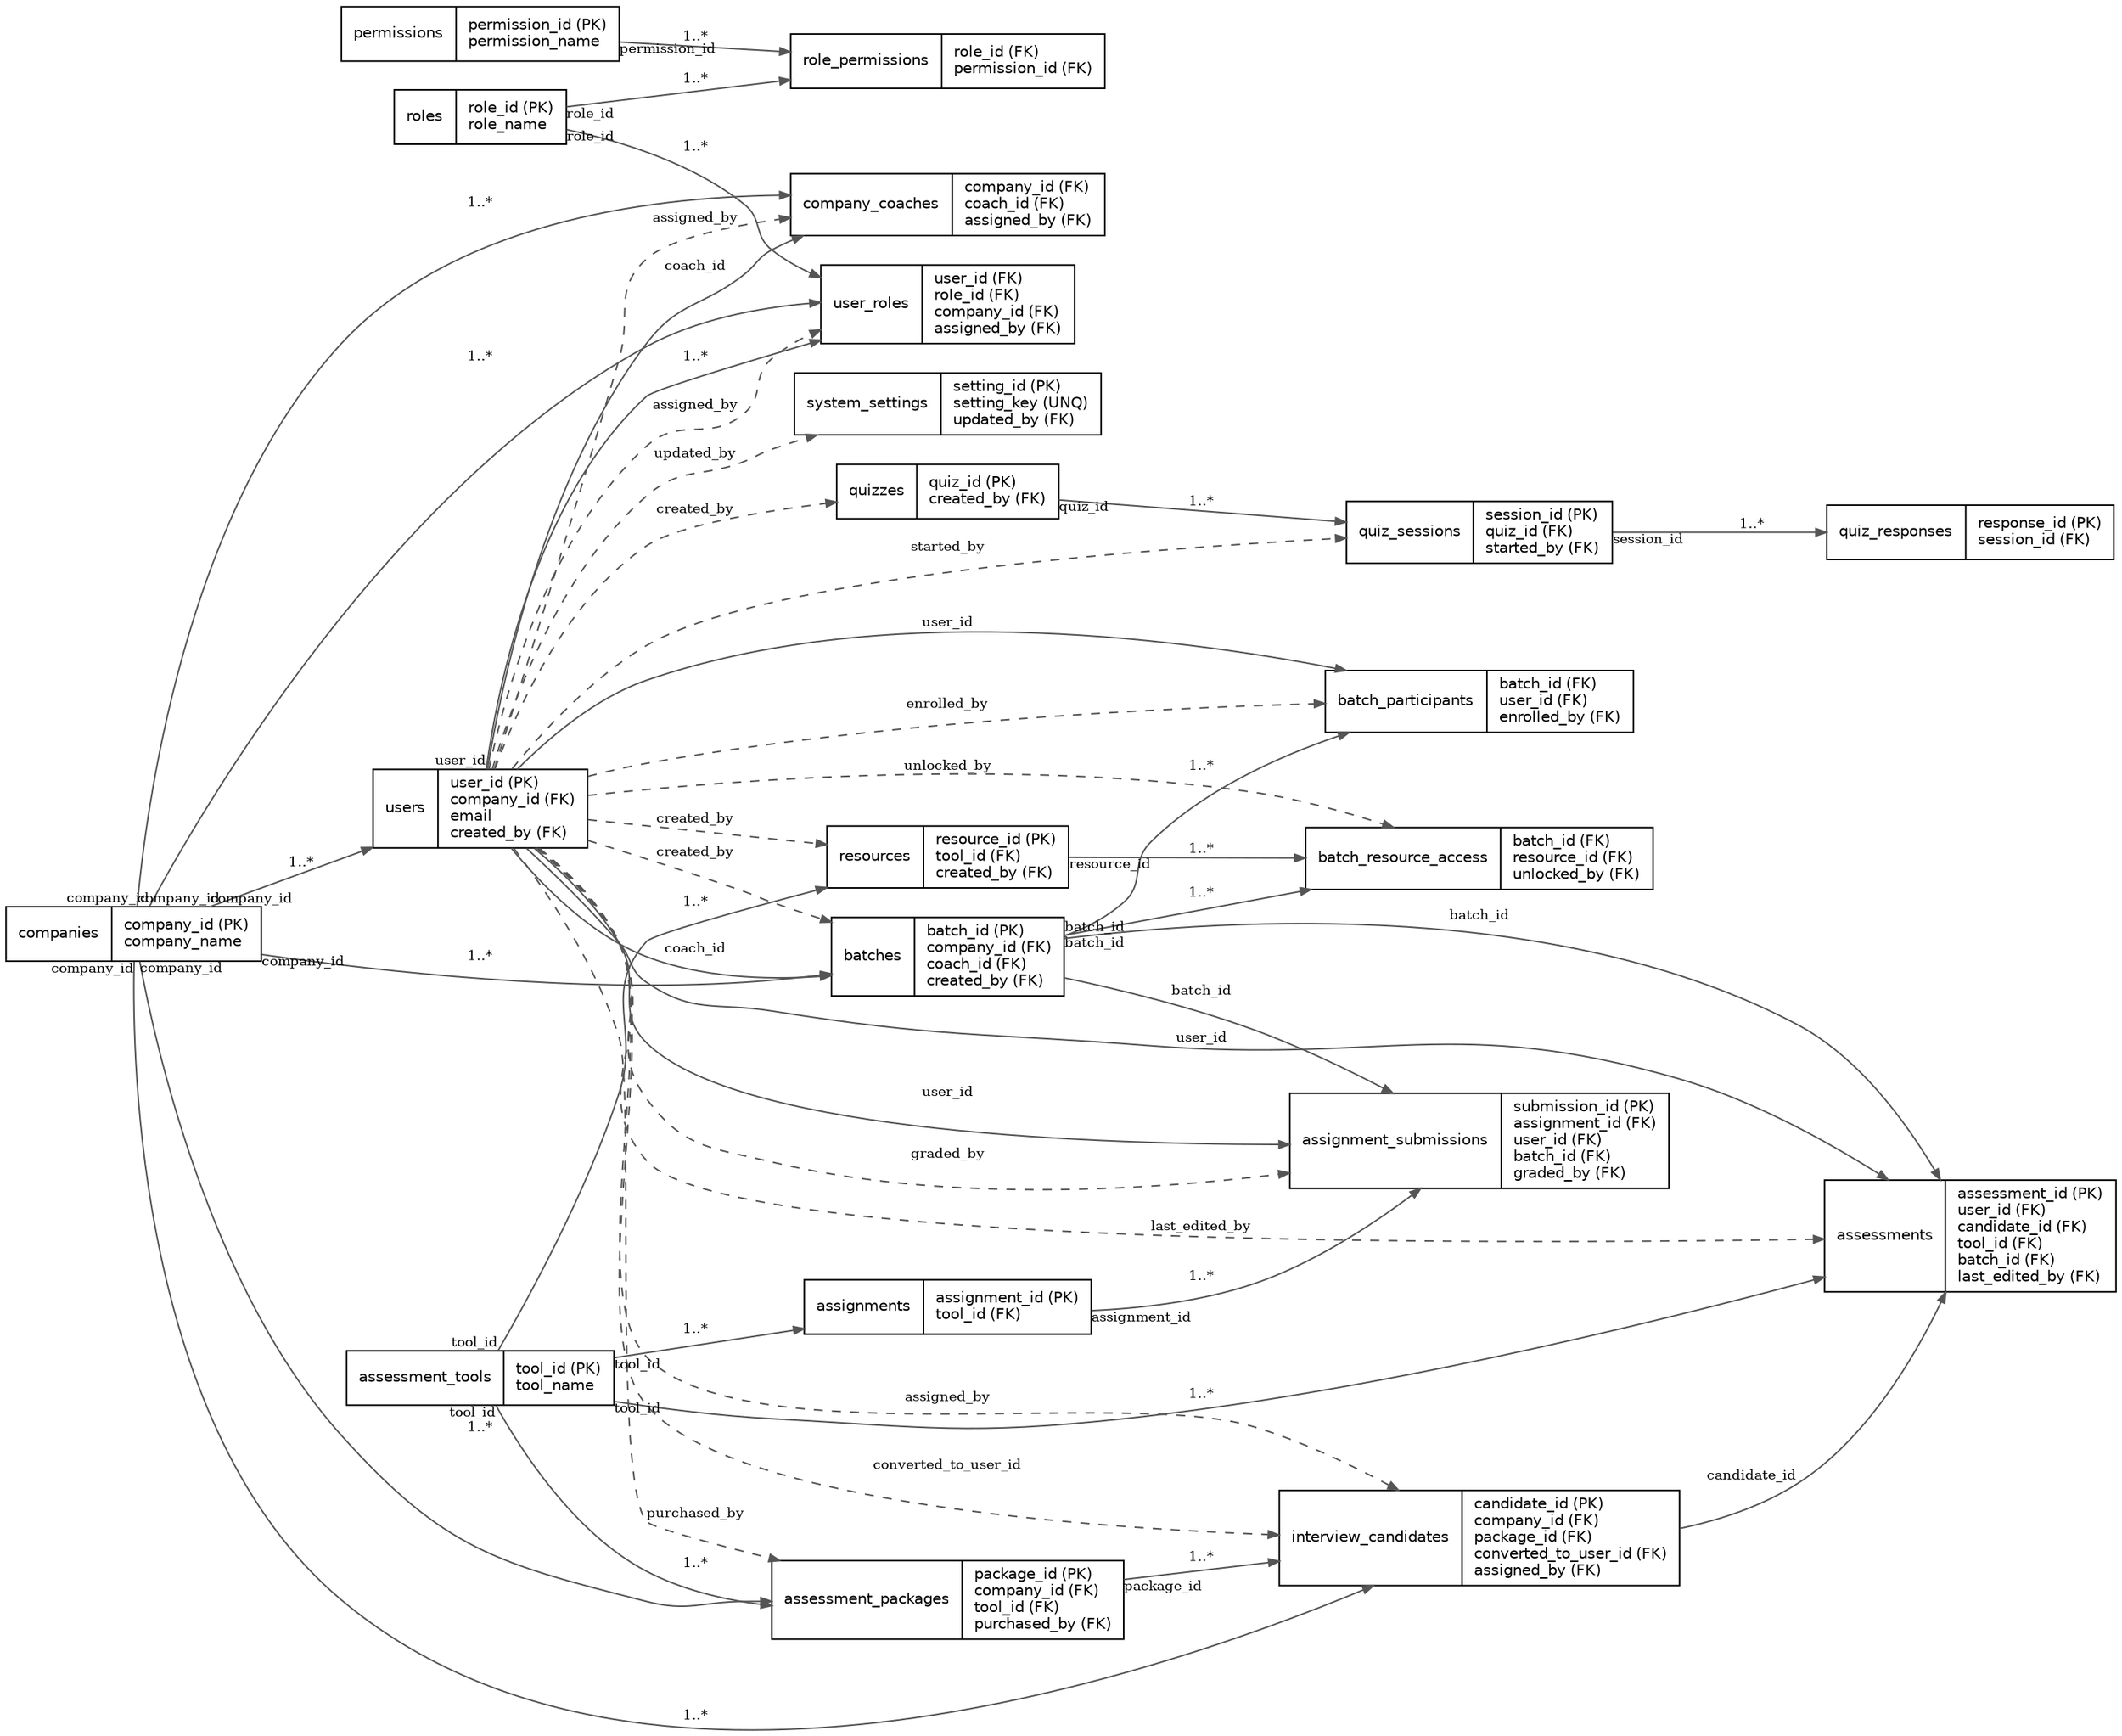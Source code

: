 digraph ERD {
  graph [rankdir=LR, splines=true, overlap=false];
  node [shape=record, fontname="Helvetica", fontsize=10];
  edge [color="#555555", arrowsize=0.7];

  roles [label="{roles|role_id (PK)\lrole_name\l}"];
  permissions [label="{permissions|permission_id (PK)\lpermission_name\l}"];
  role_permissions [label="{role_permissions|role_id (FK)\lpermission_id (FK)\l}"];

  companies [label="{companies|company_id (PK)\lcompany_name\l}"];
  users [label="{users|user_id (PK)\lcompany_id (FK)\lemail\lcreated_by (FK)\l}"];
  user_roles [label="{user_roles|user_id (FK)\lrole_id (FK)\lcompany_id (FK)\lassigned_by (FK)\l}"];
  company_coaches [label="{company_coaches|company_id (FK)\lcoach_id (FK)\lassigned_by (FK)\l}"];

  batches [label="{batches|batch_id (PK)\lcompany_id (FK)\lcoach_id (FK)\lcreated_by (FK)\l}"];
  batch_participants [label="{batch_participants|batch_id (FK)\luser_id (FK)\lenrolled_by (FK)\l}"];

  assessment_tools [label="{assessment_tools|tool_id (PK)\ltool_name\l}"];
  assessment_packages [label="{assessment_packages|package_id (PK)\lcompany_id (FK)\ltool_id (FK)\lpurchased_by (FK)\l}"];
  interview_candidates [label="{interview_candidates|candidate_id (PK)\lcompany_id (FK)\lpackage_id (FK)\lconverted_to_user_id (FK)\lassigned_by (FK)\l}"];

  assessments [label="{assessments|assessment_id (PK)\luser_id (FK)\lcandidate_id (FK)\ltool_id (FK)\lbatch_id (FK)\llast_edited_by (FK)\l}"];

  assignments [label="{assignments|assignment_id (PK)\ltool_id (FK)\l}"];
  assignment_submissions [label="{assignment_submissions|submission_id (PK)\lassignment_id (FK)\luser_id (FK)\lbatch_id (FK)\lgraded_by (FK)\l}"];

  resources [label="{resources|resource_id (PK)\ltool_id (FK)\lcreated_by (FK)\l}"];
  batch_resource_access [label="{batch_resource_access|batch_id (FK)\lresource_id (FK)\lunlocked_by (FK)\l}"];

  quizzes [label="{quizzes|quiz_id (PK)\lcreated_by (FK)\l}"];
  quiz_sessions [label="{quiz_sessions|session_id (PK)\lquiz_id (FK)\lstarted_by (FK)\l}"];
  quiz_responses [label="{quiz_responses|response_id (PK)\lsession_id (FK)\l}"];

  system_settings [label="{system_settings|setting_id (PK)\lsetting_key (UNQ)\lupdated_by (FK)\l}"];

  // Relationships
  roles -> role_permissions [label="1..*", taillabel="role_id", fontsize=9];
  permissions -> role_permissions [label="1..*", taillabel="permission_id", fontsize=9];

  companies -> users [label="1..*", taillabel="company_id", fontsize=9];
  users -> user_roles [label="1..*", taillabel="user_id", fontsize=9];
  roles -> user_roles [label="1..*", taillabel="role_id", fontsize=9];
  companies -> user_roles [label="1..*", taillabel="company_id", fontsize=9];
  users -> user_roles [label="assigned_by", style=dashed, fontsize=9];

  companies -> company_coaches [label="1..*", taillabel="company_id", fontsize=9];
  users -> company_coaches [label="coach_id", fontsize=9];
  users -> company_coaches [label="assigned_by", style=dashed, fontsize=9];

  companies -> batches [label="1..*", taillabel="company_id", fontsize=9];
  users -> batches [label="coach_id", fontsize=9];
  users -> batches [label="created_by", style=dashed, fontsize=9];

  batches -> batch_participants [label="1..*", taillabel="batch_id", fontsize=9];
  users -> batch_participants [label="user_id", fontsize=9];
  users -> batch_participants [label="enrolled_by", style=dashed, fontsize=9];

  assessment_tools -> assessment_packages [label="1..*", taillabel="tool_id", fontsize=9];
  companies -> assessment_packages [label="1..*", taillabel="company_id", fontsize=9];
  users -> assessment_packages [label="purchased_by", style=dashed, fontsize=9];

  assessment_packages -> interview_candidates [label="1..*", taillabel="package_id", fontsize=9];
  companies -> interview_candidates [label="1..*", taillabel="company_id", fontsize=9];
  users -> interview_candidates [label="assigned_by", style=dashed, fontsize=9];
  users -> interview_candidates [label="converted_to_user_id", style=dashed, fontsize=9];

  assessment_tools -> assessments [label="1..*", taillabel="tool_id", fontsize=9];
  users -> assessments [label="user_id", fontsize=9];
  interview_candidates -> assessments [label="candidate_id", fontsize=9];
  batches -> assessments [label="batch_id", fontsize=9];
  users -> assessments [label="last_edited_by", style=dashed, fontsize=9];

  assessment_tools -> assignments [label="1..*", taillabel="tool_id", fontsize=9];
  assignments -> assignment_submissions [label="1..*", taillabel="assignment_id", fontsize=9];
  users -> assignment_submissions [label="user_id", fontsize=9];
  batches -> assignment_submissions [label="batch_id", fontsize=9];
  users -> assignment_submissions [label="graded_by", style=dashed, fontsize=9];

  assessment_tools -> resources [label="1..*", taillabel="tool_id", fontsize=9];
  users -> resources [label="created_by", style=dashed, fontsize=9];

  batches -> batch_resource_access [label="1..*", taillabel="batch_id", fontsize=9];
  resources -> batch_resource_access [label="1..*", taillabel="resource_id", fontsize=9];
  users -> batch_resource_access [label="unlocked_by", style=dashed, fontsize=9];

  users -> quizzes [label="created_by", style=dashed, fontsize=9];
  quizzes -> quiz_sessions [label="1..*", taillabel="quiz_id", fontsize=9];
  users -> quiz_sessions [label="started_by", style=dashed, fontsize=9];
  quiz_sessions -> quiz_responses [label="1..*", taillabel="session_id", fontsize=9];

  users -> system_settings [label="updated_by", style=dashed, fontsize=9];
}